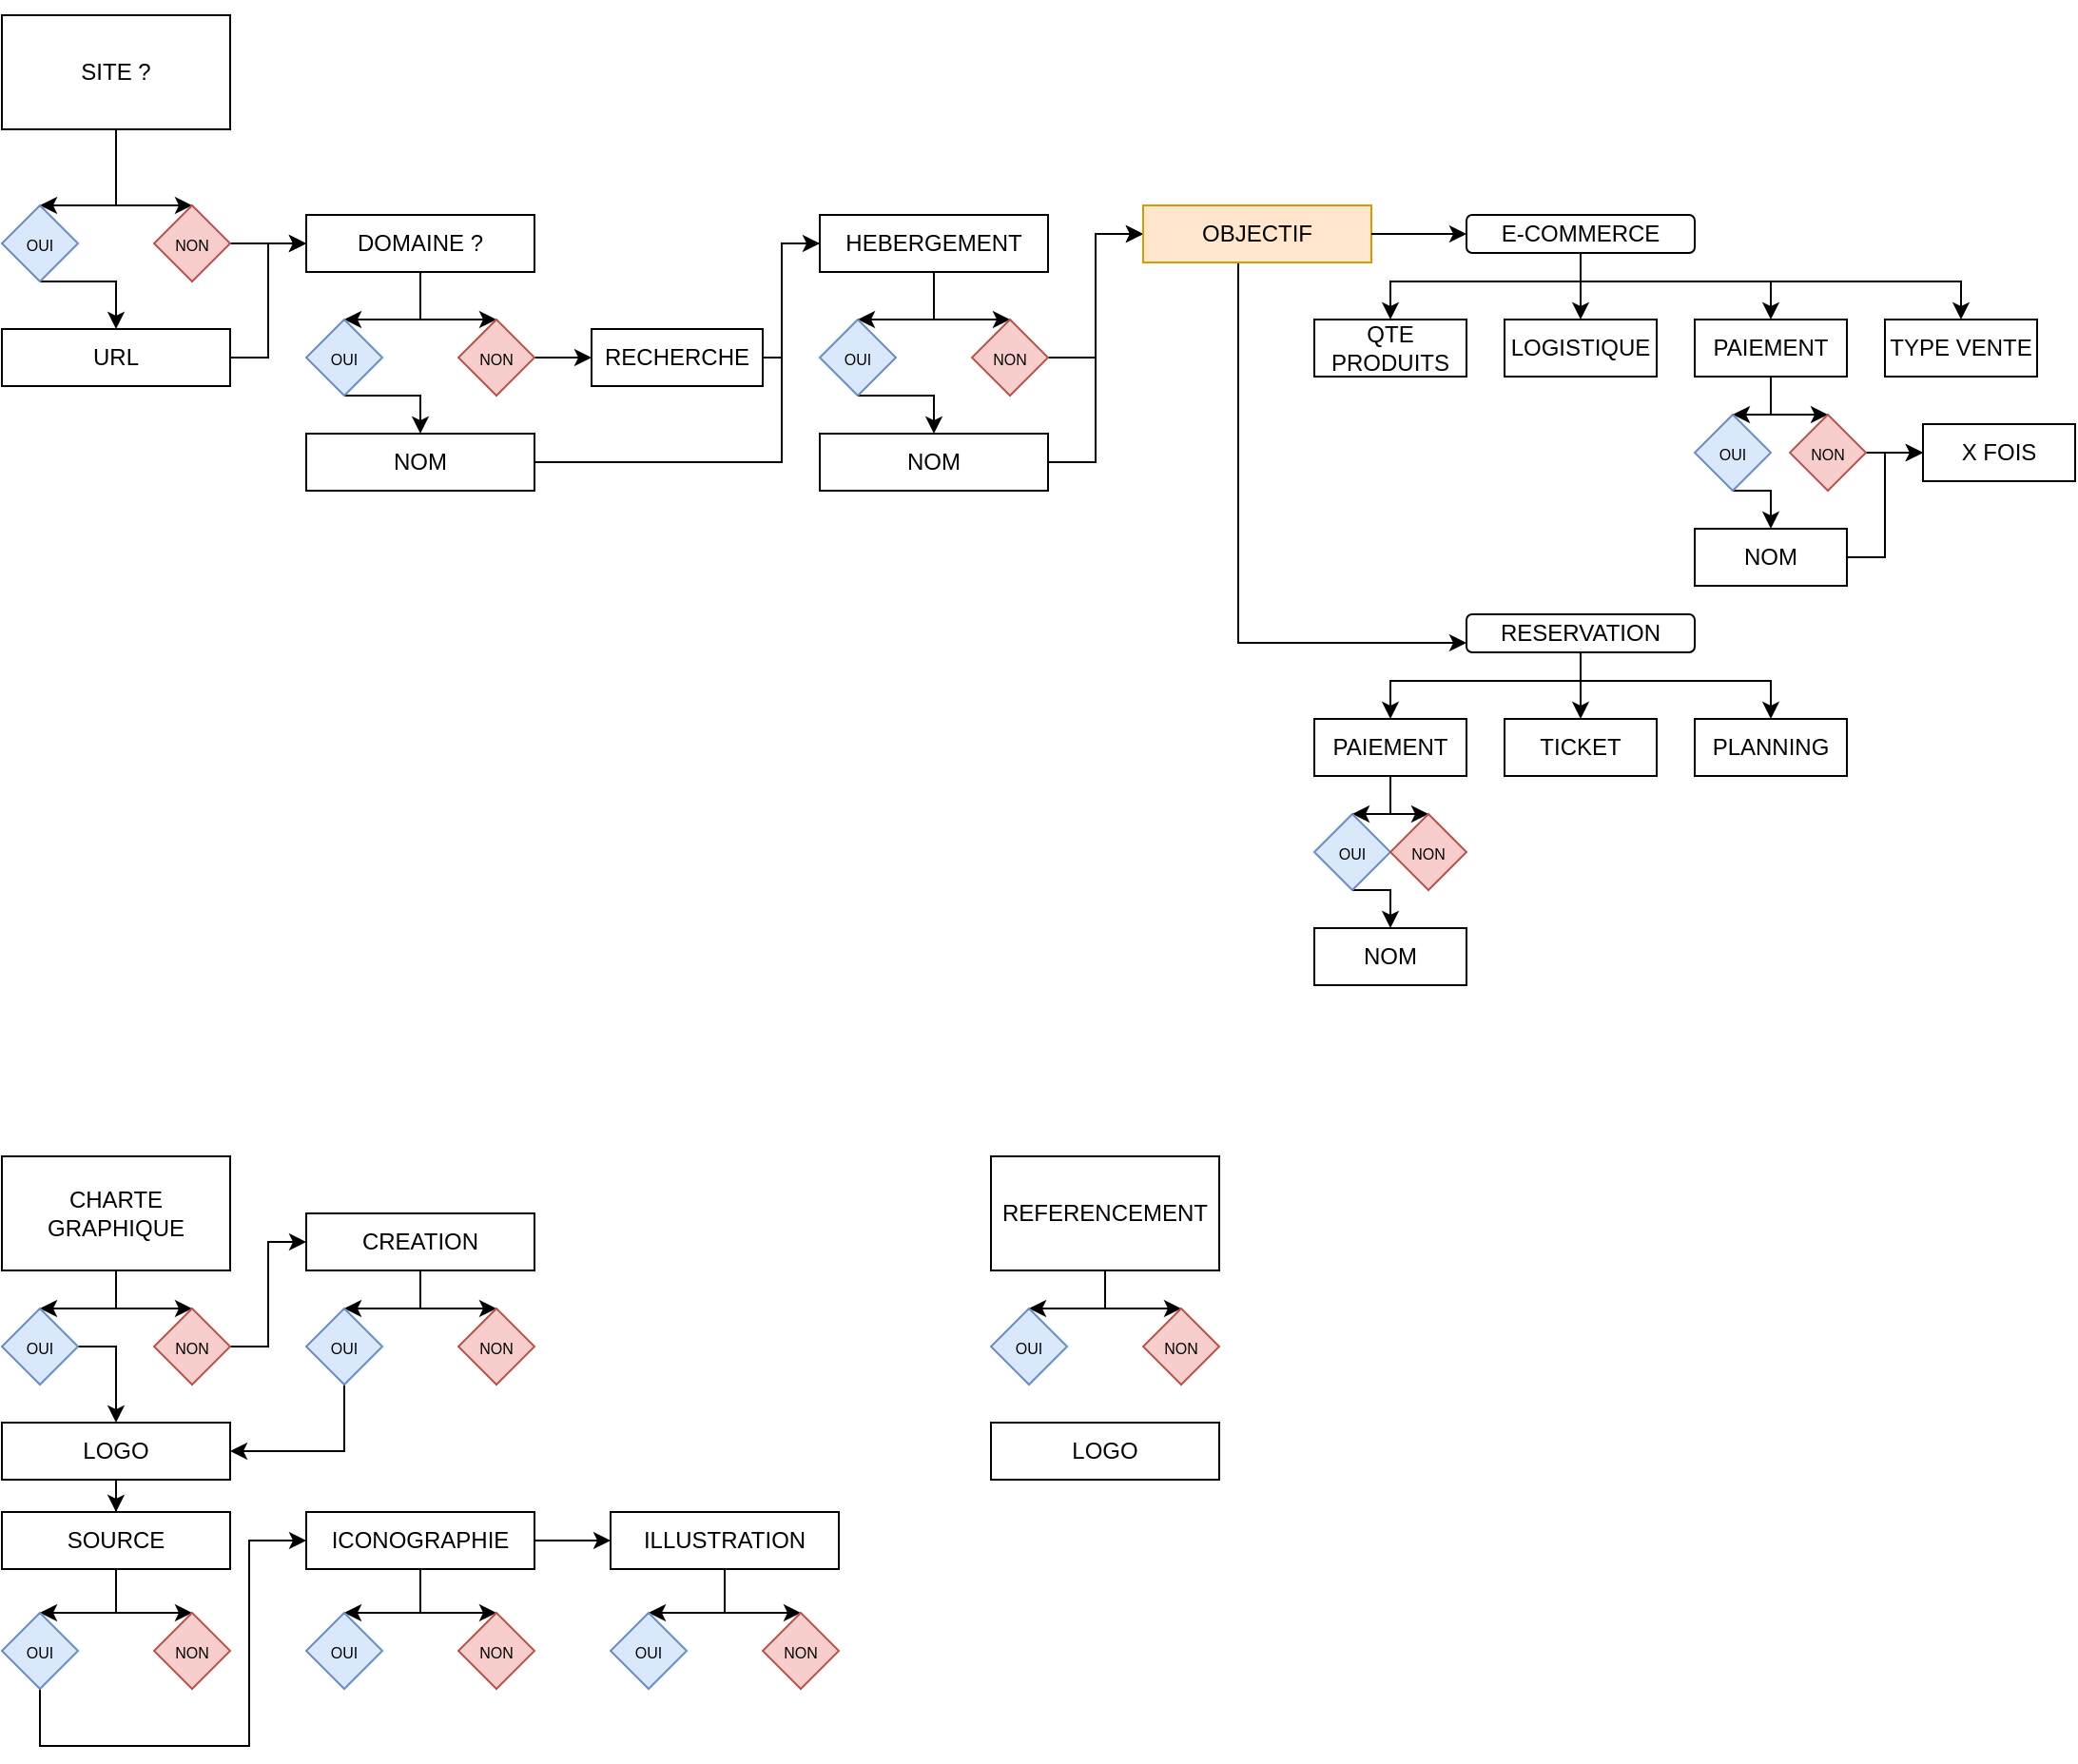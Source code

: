 <mxfile version="16.4.7" type="github">
  <diagram id="dq8gb7fQARIdYSocHXqy" name="Page-1">
    <mxGraphModel dx="1185" dy="632" grid="1" gridSize="10" guides="1" tooltips="1" connect="1" arrows="1" fold="1" page="1" pageScale="1" pageWidth="1169" pageHeight="1654" math="0" shadow="0">
      <root>
        <mxCell id="0" />
        <mxCell id="1" parent="0" />
        <mxCell id="Kev8f9_p8VW5dfip_5u--6" style="edgeStyle=none;rounded=0;orthogonalLoop=1;jettySize=auto;html=1;exitX=0.5;exitY=1;exitDx=0;exitDy=0;entryX=0.5;entryY=0;entryDx=0;entryDy=0;" parent="1" source="Kev8f9_p8VW5dfip_5u--1" target="Kev8f9_p8VW5dfip_5u--2" edge="1">
          <mxGeometry relative="1" as="geometry">
            <Array as="points">
              <mxPoint x="100" y="140" />
            </Array>
          </mxGeometry>
        </mxCell>
        <mxCell id="Kev8f9_p8VW5dfip_5u--8" style="edgeStyle=none;rounded=0;orthogonalLoop=1;jettySize=auto;html=1;entryX=0.5;entryY=0;entryDx=0;entryDy=0;fontSize=8;" parent="1" source="Kev8f9_p8VW5dfip_5u--1" target="Kev8f9_p8VW5dfip_5u--7" edge="1">
          <mxGeometry relative="1" as="geometry">
            <Array as="points">
              <mxPoint x="100" y="140" />
            </Array>
          </mxGeometry>
        </mxCell>
        <mxCell id="Kev8f9_p8VW5dfip_5u--1" value="SITE ?" style="rounded=0;whiteSpace=wrap;html=1;direction=west;" parent="1" vertex="1">
          <mxGeometry x="40" y="40" width="120" height="60" as="geometry" />
        </mxCell>
        <mxCell id="Kev8f9_p8VW5dfip_5u--10" style="edgeStyle=none;rounded=0;orthogonalLoop=1;jettySize=auto;html=1;exitX=0.5;exitY=1;exitDx=0;exitDy=0;fontSize=8;entryX=0.5;entryY=0;entryDx=0;entryDy=0;" parent="1" source="Kev8f9_p8VW5dfip_5u--2" target="Kev8f9_p8VW5dfip_5u--9" edge="1">
          <mxGeometry relative="1" as="geometry">
            <Array as="points">
              <mxPoint x="100" y="180" />
            </Array>
          </mxGeometry>
        </mxCell>
        <mxCell id="Kev8f9_p8VW5dfip_5u--2" value="&lt;font style=&quot;font-size: 8px&quot;&gt;OUI&lt;/font&gt;" style="rhombus;whiteSpace=wrap;html=1;fillColor=#dae8fc;strokeColor=#6c8ebf;" parent="1" vertex="1">
          <mxGeometry x="40" y="140" width="40" height="40" as="geometry" />
        </mxCell>
        <mxCell id="Kev8f9_p8VW5dfip_5u--13" style="edgeStyle=none;rounded=0;orthogonalLoop=1;jettySize=auto;html=1;exitX=1;exitY=0.5;exitDx=0;exitDy=0;entryX=0;entryY=0.5;entryDx=0;entryDy=0;fontSize=8;" parent="1" source="Kev8f9_p8VW5dfip_5u--7" target="Kev8f9_p8VW5dfip_5u--11" edge="1">
          <mxGeometry relative="1" as="geometry" />
        </mxCell>
        <mxCell id="Kev8f9_p8VW5dfip_5u--7" value="&lt;font style=&quot;font-size: 8px&quot;&gt;NON&lt;/font&gt;" style="rhombus;whiteSpace=wrap;html=1;fillColor=#f8cecc;strokeColor=#b85450;" parent="1" vertex="1">
          <mxGeometry x="120" y="140" width="40" height="40" as="geometry" />
        </mxCell>
        <mxCell id="D3do3Fapur8upNNMfMpW-5" style="edgeStyle=orthogonalEdgeStyle;rounded=0;orthogonalLoop=1;jettySize=auto;html=1;entryX=0;entryY=0.5;entryDx=0;entryDy=0;" parent="1" source="Kev8f9_p8VW5dfip_5u--9" target="Kev8f9_p8VW5dfip_5u--11" edge="1">
          <mxGeometry relative="1" as="geometry">
            <mxPoint x="180" y="160" as="targetPoint" />
          </mxGeometry>
        </mxCell>
        <mxCell id="Kev8f9_p8VW5dfip_5u--9" value="URL" style="rounded=0;whiteSpace=wrap;html=1;" parent="1" vertex="1">
          <mxGeometry x="40" y="205" width="120" height="30" as="geometry" />
        </mxCell>
        <mxCell id="Kev8f9_p8VW5dfip_5u--15" style="edgeStyle=none;rounded=0;orthogonalLoop=1;jettySize=auto;html=1;fontSize=8;entryX=0.5;entryY=0;entryDx=0;entryDy=0;" parent="1" source="Kev8f9_p8VW5dfip_5u--11" target="Kev8f9_p8VW5dfip_5u--14" edge="1">
          <mxGeometry relative="1" as="geometry">
            <Array as="points">
              <mxPoint x="260" y="200" />
            </Array>
          </mxGeometry>
        </mxCell>
        <mxCell id="Kev8f9_p8VW5dfip_5u--17" style="edgeStyle=none;rounded=0;orthogonalLoop=1;jettySize=auto;html=1;fontSize=8;entryX=0.5;entryY=0;entryDx=0;entryDy=0;" parent="1" source="Kev8f9_p8VW5dfip_5u--11" target="Kev8f9_p8VW5dfip_5u--16" edge="1">
          <mxGeometry relative="1" as="geometry">
            <Array as="points">
              <mxPoint x="260" y="200" />
            </Array>
          </mxGeometry>
        </mxCell>
        <mxCell id="Kev8f9_p8VW5dfip_5u--11" value="DOMAINE ?" style="rounded=0;whiteSpace=wrap;html=1;" parent="1" vertex="1">
          <mxGeometry x="200" y="145" width="120" height="30" as="geometry" />
        </mxCell>
        <mxCell id="Kev8f9_p8VW5dfip_5u--19" style="edgeStyle=none;rounded=0;orthogonalLoop=1;jettySize=auto;html=1;fontSize=8;exitX=0.5;exitY=1;exitDx=0;exitDy=0;" parent="1" source="Kev8f9_p8VW5dfip_5u--14" target="Kev8f9_p8VW5dfip_5u--18" edge="1">
          <mxGeometry relative="1" as="geometry">
            <Array as="points">
              <mxPoint x="260" y="240" />
            </Array>
          </mxGeometry>
        </mxCell>
        <mxCell id="Kev8f9_p8VW5dfip_5u--14" value="&lt;font style=&quot;font-size: 8px&quot;&gt;OUI&lt;/font&gt;" style="rhombus;whiteSpace=wrap;html=1;fillColor=#dae8fc;strokeColor=#6c8ebf;" parent="1" vertex="1">
          <mxGeometry x="200" y="200" width="40" height="40" as="geometry" />
        </mxCell>
        <mxCell id="D3do3Fapur8upNNMfMpW-3" style="edgeStyle=orthogonalEdgeStyle;rounded=0;orthogonalLoop=1;jettySize=auto;html=1;entryX=0;entryY=0.5;entryDx=0;entryDy=0;" parent="1" source="Kev8f9_p8VW5dfip_5u--16" target="D3do3Fapur8upNNMfMpW-1" edge="1">
          <mxGeometry relative="1" as="geometry" />
        </mxCell>
        <mxCell id="Kev8f9_p8VW5dfip_5u--16" value="&lt;font style=&quot;font-size: 8px&quot;&gt;NON&lt;/font&gt;" style="rhombus;whiteSpace=wrap;html=1;fillColor=#f8cecc;strokeColor=#b85450;" parent="1" vertex="1">
          <mxGeometry x="280" y="200" width="40" height="40" as="geometry" />
        </mxCell>
        <mxCell id="D3do3Fapur8upNNMfMpW-6" style="edgeStyle=orthogonalEdgeStyle;rounded=0;orthogonalLoop=1;jettySize=auto;html=1;" parent="1" source="Kev8f9_p8VW5dfip_5u--18" edge="1">
          <mxGeometry relative="1" as="geometry">
            <mxPoint x="480" y="160" as="targetPoint" />
            <Array as="points">
              <mxPoint x="450" y="275" />
              <mxPoint x="450" y="160" />
            </Array>
          </mxGeometry>
        </mxCell>
        <mxCell id="Kev8f9_p8VW5dfip_5u--18" value="NOM" style="rounded=0;whiteSpace=wrap;html=1;" parent="1" vertex="1">
          <mxGeometry x="200" y="260" width="120" height="30" as="geometry" />
        </mxCell>
        <mxCell id="KWt4Akiu5r29RGmFctum-5" style="edgeStyle=none;rounded=0;orthogonalLoop=1;jettySize=auto;html=1;entryX=0.5;entryY=0;entryDx=0;entryDy=0;fontSize=8;" parent="1" source="Kev8f9_p8VW5dfip_5u--20" target="Kev8f9_p8VW5dfip_5u--24" edge="1">
          <mxGeometry relative="1" as="geometry">
            <Array as="points">
              <mxPoint x="530" y="200" />
            </Array>
          </mxGeometry>
        </mxCell>
        <mxCell id="KWt4Akiu5r29RGmFctum-6" style="edgeStyle=none;rounded=0;orthogonalLoop=1;jettySize=auto;html=1;entryX=0.5;entryY=0;entryDx=0;entryDy=0;fontSize=8;" parent="1" source="Kev8f9_p8VW5dfip_5u--20" target="Kev8f9_p8VW5dfip_5u--26" edge="1">
          <mxGeometry relative="1" as="geometry">
            <Array as="points">
              <mxPoint x="530" y="200" />
            </Array>
          </mxGeometry>
        </mxCell>
        <mxCell id="Kev8f9_p8VW5dfip_5u--20" value="HEBERGEMENT" style="rounded=0;whiteSpace=wrap;html=1;" parent="1" vertex="1">
          <mxGeometry x="470" y="145" width="120" height="30" as="geometry" />
        </mxCell>
        <mxCell id="KWt4Akiu5r29RGmFctum-7" style="edgeStyle=none;rounded=0;orthogonalLoop=1;jettySize=auto;html=1;entryX=0.5;entryY=0;entryDx=0;entryDy=0;fontSize=8;exitX=0.5;exitY=1;exitDx=0;exitDy=0;" parent="1" source="Kev8f9_p8VW5dfip_5u--24" target="Kev8f9_p8VW5dfip_5u--28" edge="1">
          <mxGeometry relative="1" as="geometry">
            <Array as="points">
              <mxPoint x="530" y="240" />
            </Array>
          </mxGeometry>
        </mxCell>
        <mxCell id="Kev8f9_p8VW5dfip_5u--24" value="&lt;font style=&quot;font-size: 8px&quot;&gt;OUI&lt;/font&gt;" style="rhombus;whiteSpace=wrap;html=1;fillColor=#dae8fc;strokeColor=#6c8ebf;" parent="1" vertex="1">
          <mxGeometry x="470" y="200" width="40" height="40" as="geometry" />
        </mxCell>
        <mxCell id="D3do3Fapur8upNNMfMpW-9" style="edgeStyle=orthogonalEdgeStyle;rounded=0;orthogonalLoop=1;jettySize=auto;html=1;entryX=0;entryY=0.5;entryDx=0;entryDy=0;" parent="1" source="Kev8f9_p8VW5dfip_5u--26" target="D3do3Fapur8upNNMfMpW-8" edge="1">
          <mxGeometry relative="1" as="geometry" />
        </mxCell>
        <mxCell id="Kev8f9_p8VW5dfip_5u--26" value="&lt;font style=&quot;font-size: 8px&quot;&gt;NON&lt;/font&gt;" style="rhombus;whiteSpace=wrap;html=1;fillColor=#f8cecc;strokeColor=#b85450;" parent="1" vertex="1">
          <mxGeometry x="550" y="200" width="40" height="40" as="geometry" />
        </mxCell>
        <mxCell id="D3do3Fapur8upNNMfMpW-10" style="edgeStyle=orthogonalEdgeStyle;rounded=0;orthogonalLoop=1;jettySize=auto;html=1;entryX=0;entryY=0.5;entryDx=0;entryDy=0;" parent="1" source="Kev8f9_p8VW5dfip_5u--28" target="D3do3Fapur8upNNMfMpW-8" edge="1">
          <mxGeometry relative="1" as="geometry" />
        </mxCell>
        <mxCell id="Kev8f9_p8VW5dfip_5u--28" value="NOM" style="rounded=0;whiteSpace=wrap;html=1;" parent="1" vertex="1">
          <mxGeometry x="470" y="260" width="120" height="30" as="geometry" />
        </mxCell>
        <mxCell id="D3do3Fapur8upNNMfMpW-4" style="edgeStyle=orthogonalEdgeStyle;rounded=0;orthogonalLoop=1;jettySize=auto;html=1;entryX=0;entryY=0.5;entryDx=0;entryDy=0;" parent="1" source="D3do3Fapur8upNNMfMpW-1" target="Kev8f9_p8VW5dfip_5u--20" edge="1">
          <mxGeometry relative="1" as="geometry">
            <Array as="points">
              <mxPoint x="450" y="220" />
              <mxPoint x="450" y="160" />
            </Array>
          </mxGeometry>
        </mxCell>
        <mxCell id="D3do3Fapur8upNNMfMpW-1" value="RECHERCHE" style="rounded=0;whiteSpace=wrap;html=1;" parent="1" vertex="1">
          <mxGeometry x="350" y="205" width="90" height="30" as="geometry" />
        </mxCell>
        <mxCell id="24i1-asg91OINh3pQ_xX-2" style="edgeStyle=orthogonalEdgeStyle;rounded=0;orthogonalLoop=1;jettySize=auto;html=1;entryX=0;entryY=0.75;entryDx=0;entryDy=0;" edge="1" parent="1" source="D3do3Fapur8upNNMfMpW-8" target="D3do3Fapur8upNNMfMpW-33">
          <mxGeometry relative="1" as="geometry">
            <Array as="points">
              <mxPoint x="690" y="370" />
            </Array>
          </mxGeometry>
        </mxCell>
        <mxCell id="D3do3Fapur8upNNMfMpW-8" value="OBJECTIF" style="rounded=0;whiteSpace=wrap;html=1;fillColor=#ffe6cc;strokeColor=#d79b00;" parent="1" vertex="1">
          <mxGeometry x="640" y="140" width="120" height="30" as="geometry" />
        </mxCell>
        <mxCell id="D3do3Fapur8upNNMfMpW-14" style="edgeStyle=orthogonalEdgeStyle;rounded=0;orthogonalLoop=1;jettySize=auto;html=1;exitX=1;exitY=0.5;exitDx=0;exitDy=0;" parent="1" source="D3do3Fapur8upNNMfMpW-8" target="D3do3Fapur8upNNMfMpW-13" edge="1">
          <mxGeometry relative="1" as="geometry">
            <mxPoint x="690" y="155" as="sourcePoint" />
          </mxGeometry>
        </mxCell>
        <mxCell id="D3do3Fapur8upNNMfMpW-16" style="edgeStyle=orthogonalEdgeStyle;rounded=0;orthogonalLoop=1;jettySize=auto;html=1;entryX=0.5;entryY=0;entryDx=0;entryDy=0;" parent="1" source="D3do3Fapur8upNNMfMpW-13" target="D3do3Fapur8upNNMfMpW-15" edge="1">
          <mxGeometry relative="1" as="geometry">
            <Array as="points">
              <mxPoint x="870" y="180" />
              <mxPoint x="770" y="180" />
            </Array>
          </mxGeometry>
        </mxCell>
        <mxCell id="D3do3Fapur8upNNMfMpW-20" style="edgeStyle=orthogonalEdgeStyle;rounded=0;orthogonalLoop=1;jettySize=auto;html=1;" parent="1" source="D3do3Fapur8upNNMfMpW-13" target="D3do3Fapur8upNNMfMpW-19" edge="1">
          <mxGeometry relative="1" as="geometry">
            <Array as="points">
              <mxPoint x="870" y="180" />
              <mxPoint x="970" y="180" />
            </Array>
          </mxGeometry>
        </mxCell>
        <mxCell id="D3do3Fapur8upNNMfMpW-21" style="edgeStyle=orthogonalEdgeStyle;rounded=0;orthogonalLoop=1;jettySize=auto;html=1;entryX=0.5;entryY=0;entryDx=0;entryDy=0;" parent="1" source="D3do3Fapur8upNNMfMpW-13" target="D3do3Fapur8upNNMfMpW-17" edge="1">
          <mxGeometry relative="1" as="geometry" />
        </mxCell>
        <mxCell id="D3do3Fapur8upNNMfMpW-32" style="edgeStyle=orthogonalEdgeStyle;rounded=0;orthogonalLoop=1;jettySize=auto;html=1;" parent="1" source="D3do3Fapur8upNNMfMpW-13" target="D3do3Fapur8upNNMfMpW-31" edge="1">
          <mxGeometry relative="1" as="geometry">
            <Array as="points">
              <mxPoint x="870" y="180" />
              <mxPoint x="1070" y="180" />
            </Array>
          </mxGeometry>
        </mxCell>
        <mxCell id="D3do3Fapur8upNNMfMpW-13" value="E-COMMERCE" style="rounded=1;whiteSpace=wrap;html=1;" parent="1" vertex="1">
          <mxGeometry x="810" y="145" width="120" height="20" as="geometry" />
        </mxCell>
        <mxCell id="D3do3Fapur8upNNMfMpW-15" value="QTE PRODUITS" style="rounded=0;whiteSpace=wrap;html=1;" parent="1" vertex="1">
          <mxGeometry x="730" y="200" width="80" height="30" as="geometry" />
        </mxCell>
        <mxCell id="D3do3Fapur8upNNMfMpW-17" value="LOGISTIQUE" style="rounded=0;whiteSpace=wrap;html=1;" parent="1" vertex="1">
          <mxGeometry x="830" y="200" width="80" height="30" as="geometry" />
        </mxCell>
        <mxCell id="D3do3Fapur8upNNMfMpW-25" style="edgeStyle=orthogonalEdgeStyle;rounded=0;orthogonalLoop=1;jettySize=auto;html=1;entryX=0.5;entryY=0;entryDx=0;entryDy=0;" parent="1" source="D3do3Fapur8upNNMfMpW-19" target="D3do3Fapur8upNNMfMpW-22" edge="1">
          <mxGeometry relative="1" as="geometry" />
        </mxCell>
        <mxCell id="D3do3Fapur8upNNMfMpW-27" style="edgeStyle=orthogonalEdgeStyle;rounded=0;orthogonalLoop=1;jettySize=auto;html=1;" parent="1" source="D3do3Fapur8upNNMfMpW-19" target="D3do3Fapur8upNNMfMpW-23" edge="1">
          <mxGeometry relative="1" as="geometry" />
        </mxCell>
        <mxCell id="D3do3Fapur8upNNMfMpW-19" value="PAIEMENT" style="rounded=0;whiteSpace=wrap;html=1;" parent="1" vertex="1">
          <mxGeometry x="930" y="200" width="80" height="30" as="geometry" />
        </mxCell>
        <mxCell id="D3do3Fapur8upNNMfMpW-26" style="edgeStyle=orthogonalEdgeStyle;rounded=0;orthogonalLoop=1;jettySize=auto;html=1;entryX=0.5;entryY=0;entryDx=0;entryDy=0;exitX=0.5;exitY=1;exitDx=0;exitDy=0;" parent="1" source="D3do3Fapur8upNNMfMpW-22" target="D3do3Fapur8upNNMfMpW-24" edge="1">
          <mxGeometry relative="1" as="geometry">
            <Array as="points">
              <mxPoint x="950" y="290" />
            </Array>
          </mxGeometry>
        </mxCell>
        <mxCell id="D3do3Fapur8upNNMfMpW-22" value="&lt;font style=&quot;font-size: 8px&quot;&gt;OUI&lt;/font&gt;" style="rhombus;whiteSpace=wrap;html=1;fillColor=#dae8fc;strokeColor=#6c8ebf;" parent="1" vertex="1">
          <mxGeometry x="930" y="250" width="40" height="40" as="geometry" />
        </mxCell>
        <mxCell id="D3do3Fapur8upNNMfMpW-30" style="edgeStyle=orthogonalEdgeStyle;rounded=0;orthogonalLoop=1;jettySize=auto;html=1;entryX=0;entryY=0.5;entryDx=0;entryDy=0;" parent="1" source="D3do3Fapur8upNNMfMpW-23" target="D3do3Fapur8upNNMfMpW-28" edge="1">
          <mxGeometry relative="1" as="geometry" />
        </mxCell>
        <mxCell id="D3do3Fapur8upNNMfMpW-23" value="&lt;font style=&quot;font-size: 8px&quot;&gt;NON&lt;/font&gt;" style="rhombus;whiteSpace=wrap;html=1;fillColor=#f8cecc;strokeColor=#b85450;" parent="1" vertex="1">
          <mxGeometry x="980" y="250" width="40" height="40" as="geometry" />
        </mxCell>
        <mxCell id="D3do3Fapur8upNNMfMpW-29" style="edgeStyle=orthogonalEdgeStyle;rounded=0;orthogonalLoop=1;jettySize=auto;html=1;entryX=0;entryY=0.5;entryDx=0;entryDy=0;" parent="1" source="D3do3Fapur8upNNMfMpW-24" target="D3do3Fapur8upNNMfMpW-28" edge="1">
          <mxGeometry relative="1" as="geometry">
            <Array as="points">
              <mxPoint x="1030" y="325" />
              <mxPoint x="1030" y="270" />
            </Array>
          </mxGeometry>
        </mxCell>
        <mxCell id="D3do3Fapur8upNNMfMpW-24" value="NOM" style="rounded=0;whiteSpace=wrap;html=1;" parent="1" vertex="1">
          <mxGeometry x="930" y="310" width="80" height="30" as="geometry" />
        </mxCell>
        <mxCell id="D3do3Fapur8upNNMfMpW-28" value="X FOIS" style="rounded=0;whiteSpace=wrap;html=1;" parent="1" vertex="1">
          <mxGeometry x="1050" y="255" width="80" height="30" as="geometry" />
        </mxCell>
        <mxCell id="D3do3Fapur8upNNMfMpW-31" value="TYPE VENTE" style="rounded=0;whiteSpace=wrap;html=1;" parent="1" vertex="1">
          <mxGeometry x="1030" y="200" width="80" height="30" as="geometry" />
        </mxCell>
        <mxCell id="D3do3Fapur8upNNMfMpW-44" style="edgeStyle=orthogonalEdgeStyle;rounded=0;orthogonalLoop=1;jettySize=auto;html=1;" parent="1" source="D3do3Fapur8upNNMfMpW-33" target="D3do3Fapur8upNNMfMpW-43" edge="1">
          <mxGeometry relative="1" as="geometry">
            <Array as="points">
              <mxPoint x="870" y="380" />
              <mxPoint x="870" y="380" />
            </Array>
          </mxGeometry>
        </mxCell>
        <mxCell id="D3do3Fapur8upNNMfMpW-48" style="edgeStyle=orthogonalEdgeStyle;rounded=0;orthogonalLoop=1;jettySize=auto;html=1;entryX=0.5;entryY=0;entryDx=0;entryDy=0;" parent="1" source="D3do3Fapur8upNNMfMpW-33" target="D3do3Fapur8upNNMfMpW-47" edge="1">
          <mxGeometry relative="1" as="geometry">
            <Array as="points">
              <mxPoint x="870" y="390" />
              <mxPoint x="970" y="390" />
            </Array>
          </mxGeometry>
        </mxCell>
        <mxCell id="D3do3Fapur8upNNMfMpW-49" style="edgeStyle=orthogonalEdgeStyle;rounded=0;orthogonalLoop=1;jettySize=auto;html=1;entryX=0.5;entryY=0;entryDx=0;entryDy=0;" parent="1" source="D3do3Fapur8upNNMfMpW-33" target="D3do3Fapur8upNNMfMpW-35" edge="1">
          <mxGeometry relative="1" as="geometry">
            <Array as="points">
              <mxPoint x="870" y="390" />
              <mxPoint x="770" y="390" />
            </Array>
          </mxGeometry>
        </mxCell>
        <mxCell id="D3do3Fapur8upNNMfMpW-33" value="RESERVATION" style="rounded=1;whiteSpace=wrap;html=1;" parent="1" vertex="1">
          <mxGeometry x="810" y="355" width="120" height="20" as="geometry" />
        </mxCell>
        <mxCell id="D3do3Fapur8upNNMfMpW-38" style="edgeStyle=orthogonalEdgeStyle;rounded=0;orthogonalLoop=1;jettySize=auto;html=1;entryX=0.5;entryY=0;entryDx=0;entryDy=0;" parent="1" source="D3do3Fapur8upNNMfMpW-35" target="D3do3Fapur8upNNMfMpW-36" edge="1">
          <mxGeometry relative="1" as="geometry" />
        </mxCell>
        <mxCell id="D3do3Fapur8upNNMfMpW-39" style="edgeStyle=orthogonalEdgeStyle;rounded=0;orthogonalLoop=1;jettySize=auto;html=1;" parent="1" source="D3do3Fapur8upNNMfMpW-35" target="D3do3Fapur8upNNMfMpW-37" edge="1">
          <mxGeometry relative="1" as="geometry" />
        </mxCell>
        <mxCell id="D3do3Fapur8upNNMfMpW-35" value="PAIEMENT" style="rounded=0;whiteSpace=wrap;html=1;" parent="1" vertex="1">
          <mxGeometry x="730" y="410" width="80" height="30" as="geometry" />
        </mxCell>
        <mxCell id="D3do3Fapur8upNNMfMpW-41" style="edgeStyle=orthogonalEdgeStyle;rounded=0;orthogonalLoop=1;jettySize=auto;html=1;exitX=0.5;exitY=1;exitDx=0;exitDy=0;" parent="1" source="D3do3Fapur8upNNMfMpW-36" target="D3do3Fapur8upNNMfMpW-40" edge="1">
          <mxGeometry relative="1" as="geometry">
            <Array as="points">
              <mxPoint x="770" y="500" />
            </Array>
          </mxGeometry>
        </mxCell>
        <mxCell id="D3do3Fapur8upNNMfMpW-36" value="&lt;font style=&quot;font-size: 8px&quot;&gt;OUI&lt;/font&gt;" style="rhombus;whiteSpace=wrap;html=1;fillColor=#dae8fc;strokeColor=#6c8ebf;" parent="1" vertex="1">
          <mxGeometry x="730" y="460" width="40" height="40" as="geometry" />
        </mxCell>
        <mxCell id="D3do3Fapur8upNNMfMpW-37" value="&lt;font style=&quot;font-size: 8px&quot;&gt;NON&lt;/font&gt;" style="rhombus;whiteSpace=wrap;html=1;fillColor=#f8cecc;strokeColor=#b85450;" parent="1" vertex="1">
          <mxGeometry x="770" y="460" width="40" height="40" as="geometry" />
        </mxCell>
        <mxCell id="D3do3Fapur8upNNMfMpW-40" value="NOM" style="rounded=0;whiteSpace=wrap;html=1;" parent="1" vertex="1">
          <mxGeometry x="730" y="520" width="80" height="30" as="geometry" />
        </mxCell>
        <mxCell id="D3do3Fapur8upNNMfMpW-43" value="TICKET" style="rounded=0;whiteSpace=wrap;html=1;" parent="1" vertex="1">
          <mxGeometry x="830" y="410" width="80" height="30" as="geometry" />
        </mxCell>
        <mxCell id="D3do3Fapur8upNNMfMpW-47" value="PLANNING" style="rounded=0;whiteSpace=wrap;html=1;" parent="1" vertex="1">
          <mxGeometry x="930" y="410" width="80" height="30" as="geometry" />
        </mxCell>
        <mxCell id="24i1-asg91OINh3pQ_xX-7" style="edgeStyle=orthogonalEdgeStyle;rounded=0;orthogonalLoop=1;jettySize=auto;html=1;" edge="1" parent="1" source="24i1-asg91OINh3pQ_xX-3" target="24i1-asg91OINh3pQ_xX-5">
          <mxGeometry relative="1" as="geometry" />
        </mxCell>
        <mxCell id="24i1-asg91OINh3pQ_xX-8" style="edgeStyle=orthogonalEdgeStyle;rounded=0;orthogonalLoop=1;jettySize=auto;html=1;" edge="1" parent="1" source="24i1-asg91OINh3pQ_xX-3" target="24i1-asg91OINh3pQ_xX-6">
          <mxGeometry relative="1" as="geometry" />
        </mxCell>
        <mxCell id="24i1-asg91OINh3pQ_xX-3" value="CHARTE GRAPHIQUE" style="rounded=0;whiteSpace=wrap;html=1;direction=west;" vertex="1" parent="1">
          <mxGeometry x="40" y="640" width="120" height="60" as="geometry" />
        </mxCell>
        <mxCell id="24i1-asg91OINh3pQ_xX-10" style="edgeStyle=orthogonalEdgeStyle;rounded=0;orthogonalLoop=1;jettySize=auto;html=1;" edge="1" parent="1" source="24i1-asg91OINh3pQ_xX-5" target="24i1-asg91OINh3pQ_xX-9">
          <mxGeometry relative="1" as="geometry">
            <Array as="points">
              <mxPoint x="100" y="770" />
              <mxPoint x="100" y="770" />
            </Array>
          </mxGeometry>
        </mxCell>
        <mxCell id="24i1-asg91OINh3pQ_xX-5" value="&lt;font style=&quot;font-size: 8px&quot;&gt;OUI&lt;/font&gt;" style="rhombus;whiteSpace=wrap;html=1;fillColor=#dae8fc;strokeColor=#6c8ebf;" vertex="1" parent="1">
          <mxGeometry x="40" y="720" width="40" height="40" as="geometry" />
        </mxCell>
        <mxCell id="24i1-asg91OINh3pQ_xX-35" style="edgeStyle=orthogonalEdgeStyle;rounded=0;orthogonalLoop=1;jettySize=auto;html=1;entryX=0;entryY=0.5;entryDx=0;entryDy=0;" edge="1" parent="1" source="24i1-asg91OINh3pQ_xX-6" target="24i1-asg91OINh3pQ_xX-30">
          <mxGeometry relative="1" as="geometry" />
        </mxCell>
        <mxCell id="24i1-asg91OINh3pQ_xX-6" value="&lt;font style=&quot;font-size: 8px&quot;&gt;NON&lt;/font&gt;" style="rhombus;whiteSpace=wrap;html=1;fillColor=#f8cecc;strokeColor=#b85450;" vertex="1" parent="1">
          <mxGeometry x="120" y="720" width="40" height="40" as="geometry" />
        </mxCell>
        <mxCell id="24i1-asg91OINh3pQ_xX-12" style="edgeStyle=orthogonalEdgeStyle;rounded=0;orthogonalLoop=1;jettySize=auto;html=1;entryX=0.5;entryY=0;entryDx=0;entryDy=0;" edge="1" parent="1" source="24i1-asg91OINh3pQ_xX-9" target="24i1-asg91OINh3pQ_xX-11">
          <mxGeometry relative="1" as="geometry" />
        </mxCell>
        <mxCell id="24i1-asg91OINh3pQ_xX-9" value="LOGO" style="rounded=0;whiteSpace=wrap;html=1;" vertex="1" parent="1">
          <mxGeometry x="40" y="780" width="120" height="30" as="geometry" />
        </mxCell>
        <mxCell id="24i1-asg91OINh3pQ_xX-15" style="edgeStyle=orthogonalEdgeStyle;rounded=0;orthogonalLoop=1;jettySize=auto;html=1;entryX=0.5;entryY=0;entryDx=0;entryDy=0;" edge="1" parent="1" source="24i1-asg91OINh3pQ_xX-11" target="24i1-asg91OINh3pQ_xX-13">
          <mxGeometry relative="1" as="geometry">
            <Array as="points">
              <mxPoint x="100" y="880" />
            </Array>
          </mxGeometry>
        </mxCell>
        <mxCell id="24i1-asg91OINh3pQ_xX-16" style="edgeStyle=orthogonalEdgeStyle;rounded=0;orthogonalLoop=1;jettySize=auto;html=1;entryX=0.5;entryY=0;entryDx=0;entryDy=0;" edge="1" parent="1" source="24i1-asg91OINh3pQ_xX-11" target="24i1-asg91OINh3pQ_xX-14">
          <mxGeometry relative="1" as="geometry">
            <Array as="points">
              <mxPoint x="100" y="880" />
            </Array>
          </mxGeometry>
        </mxCell>
        <mxCell id="24i1-asg91OINh3pQ_xX-11" value="SOURCE" style="rounded=0;whiteSpace=wrap;html=1;" vertex="1" parent="1">
          <mxGeometry x="40" y="827" width="120" height="30" as="geometry" />
        </mxCell>
        <mxCell id="24i1-asg91OINh3pQ_xX-21" style="edgeStyle=orthogonalEdgeStyle;rounded=0;orthogonalLoop=1;jettySize=auto;html=1;entryX=0;entryY=0.5;entryDx=0;entryDy=0;" edge="1" parent="1" source="24i1-asg91OINh3pQ_xX-13" target="24i1-asg91OINh3pQ_xX-17">
          <mxGeometry relative="1" as="geometry">
            <Array as="points">
              <mxPoint x="60" y="950" />
              <mxPoint x="170" y="950" />
              <mxPoint x="170" y="842" />
            </Array>
          </mxGeometry>
        </mxCell>
        <mxCell id="24i1-asg91OINh3pQ_xX-13" value="&lt;font style=&quot;font-size: 8px&quot;&gt;OUI&lt;/font&gt;" style="rhombus;whiteSpace=wrap;html=1;fillColor=#dae8fc;strokeColor=#6c8ebf;" vertex="1" parent="1">
          <mxGeometry x="40" y="880" width="40" height="40" as="geometry" />
        </mxCell>
        <mxCell id="24i1-asg91OINh3pQ_xX-14" value="&lt;font style=&quot;font-size: 8px&quot;&gt;NON&lt;/font&gt;" style="rhombus;whiteSpace=wrap;html=1;fillColor=#f8cecc;strokeColor=#b85450;" vertex="1" parent="1">
          <mxGeometry x="120" y="880" width="40" height="40" as="geometry" />
        </mxCell>
        <mxCell id="24i1-asg91OINh3pQ_xX-22" style="edgeStyle=orthogonalEdgeStyle;rounded=0;orthogonalLoop=1;jettySize=auto;html=1;entryX=0.5;entryY=0;entryDx=0;entryDy=0;" edge="1" parent="1" source="24i1-asg91OINh3pQ_xX-17" target="24i1-asg91OINh3pQ_xX-18">
          <mxGeometry relative="1" as="geometry">
            <Array as="points">
              <mxPoint x="260" y="880" />
            </Array>
          </mxGeometry>
        </mxCell>
        <mxCell id="24i1-asg91OINh3pQ_xX-23" style="edgeStyle=orthogonalEdgeStyle;rounded=0;orthogonalLoop=1;jettySize=auto;html=1;" edge="1" parent="1" source="24i1-asg91OINh3pQ_xX-17" target="24i1-asg91OINh3pQ_xX-19">
          <mxGeometry relative="1" as="geometry">
            <Array as="points">
              <mxPoint x="260" y="880" />
            </Array>
          </mxGeometry>
        </mxCell>
        <mxCell id="24i1-asg91OINh3pQ_xX-29" style="edgeStyle=orthogonalEdgeStyle;rounded=0;orthogonalLoop=1;jettySize=auto;html=1;" edge="1" parent="1" source="24i1-asg91OINh3pQ_xX-17" target="24i1-asg91OINh3pQ_xX-24">
          <mxGeometry relative="1" as="geometry" />
        </mxCell>
        <mxCell id="24i1-asg91OINh3pQ_xX-17" value="ICONOGRAPHIE" style="rounded=0;whiteSpace=wrap;html=1;" vertex="1" parent="1">
          <mxGeometry x="200" y="827" width="120" height="30" as="geometry" />
        </mxCell>
        <mxCell id="24i1-asg91OINh3pQ_xX-18" value="&lt;font style=&quot;font-size: 8px&quot;&gt;OUI&lt;/font&gt;" style="rhombus;whiteSpace=wrap;html=1;fillColor=#dae8fc;strokeColor=#6c8ebf;" vertex="1" parent="1">
          <mxGeometry x="200" y="880" width="40" height="40" as="geometry" />
        </mxCell>
        <mxCell id="24i1-asg91OINh3pQ_xX-19" value="&lt;font style=&quot;font-size: 8px&quot;&gt;NON&lt;/font&gt;" style="rhombus;whiteSpace=wrap;html=1;fillColor=#f8cecc;strokeColor=#b85450;" vertex="1" parent="1">
          <mxGeometry x="280" y="880" width="40" height="40" as="geometry" />
        </mxCell>
        <mxCell id="24i1-asg91OINh3pQ_xX-27" style="edgeStyle=orthogonalEdgeStyle;rounded=0;orthogonalLoop=1;jettySize=auto;html=1;" edge="1" parent="1" source="24i1-asg91OINh3pQ_xX-24" target="24i1-asg91OINh3pQ_xX-25">
          <mxGeometry relative="1" as="geometry">
            <Array as="points">
              <mxPoint x="420" y="880" />
            </Array>
          </mxGeometry>
        </mxCell>
        <mxCell id="24i1-asg91OINh3pQ_xX-28" style="edgeStyle=orthogonalEdgeStyle;rounded=0;orthogonalLoop=1;jettySize=auto;html=1;" edge="1" parent="1" source="24i1-asg91OINh3pQ_xX-24" target="24i1-asg91OINh3pQ_xX-26">
          <mxGeometry relative="1" as="geometry">
            <Array as="points">
              <mxPoint x="420" y="880" />
            </Array>
          </mxGeometry>
        </mxCell>
        <mxCell id="24i1-asg91OINh3pQ_xX-24" value="ILLUSTRATION" style="rounded=0;whiteSpace=wrap;html=1;" vertex="1" parent="1">
          <mxGeometry x="360" y="827" width="120" height="30" as="geometry" />
        </mxCell>
        <mxCell id="24i1-asg91OINh3pQ_xX-25" value="&lt;font style=&quot;font-size: 8px&quot;&gt;OUI&lt;/font&gt;" style="rhombus;whiteSpace=wrap;html=1;fillColor=#dae8fc;strokeColor=#6c8ebf;" vertex="1" parent="1">
          <mxGeometry x="360" y="880" width="40" height="40" as="geometry" />
        </mxCell>
        <mxCell id="24i1-asg91OINh3pQ_xX-26" value="&lt;font style=&quot;font-size: 8px&quot;&gt;NON&lt;/font&gt;" style="rhombus;whiteSpace=wrap;html=1;fillColor=#f8cecc;strokeColor=#b85450;" vertex="1" parent="1">
          <mxGeometry x="440" y="880" width="40" height="40" as="geometry" />
        </mxCell>
        <mxCell id="24i1-asg91OINh3pQ_xX-33" style="edgeStyle=orthogonalEdgeStyle;rounded=0;orthogonalLoop=1;jettySize=auto;html=1;" edge="1" parent="1" source="24i1-asg91OINh3pQ_xX-30" target="24i1-asg91OINh3pQ_xX-31">
          <mxGeometry relative="1" as="geometry" />
        </mxCell>
        <mxCell id="24i1-asg91OINh3pQ_xX-34" style="edgeStyle=orthogonalEdgeStyle;rounded=0;orthogonalLoop=1;jettySize=auto;html=1;" edge="1" parent="1" source="24i1-asg91OINh3pQ_xX-30" target="24i1-asg91OINh3pQ_xX-32">
          <mxGeometry relative="1" as="geometry" />
        </mxCell>
        <mxCell id="24i1-asg91OINh3pQ_xX-30" value="CREATION" style="rounded=0;whiteSpace=wrap;html=1;" vertex="1" parent="1">
          <mxGeometry x="200" y="670" width="120" height="30" as="geometry" />
        </mxCell>
        <mxCell id="24i1-asg91OINh3pQ_xX-37" style="edgeStyle=orthogonalEdgeStyle;rounded=0;orthogonalLoop=1;jettySize=auto;html=1;entryX=1;entryY=0.5;entryDx=0;entryDy=0;" edge="1" parent="1" source="24i1-asg91OINh3pQ_xX-31" target="24i1-asg91OINh3pQ_xX-9">
          <mxGeometry relative="1" as="geometry">
            <Array as="points">
              <mxPoint x="220" y="795" />
            </Array>
          </mxGeometry>
        </mxCell>
        <mxCell id="24i1-asg91OINh3pQ_xX-31" value="&lt;font style=&quot;font-size: 8px&quot;&gt;OUI&lt;/font&gt;" style="rhombus;whiteSpace=wrap;html=1;fillColor=#dae8fc;strokeColor=#6c8ebf;" vertex="1" parent="1">
          <mxGeometry x="200" y="720" width="40" height="40" as="geometry" />
        </mxCell>
        <mxCell id="24i1-asg91OINh3pQ_xX-32" value="&lt;font style=&quot;font-size: 8px&quot;&gt;NON&lt;/font&gt;" style="rhombus;whiteSpace=wrap;html=1;fillColor=#f8cecc;strokeColor=#b85450;" vertex="1" parent="1">
          <mxGeometry x="280" y="720" width="40" height="40" as="geometry" />
        </mxCell>
        <mxCell id="24i1-asg91OINh3pQ_xX-41" style="edgeStyle=orthogonalEdgeStyle;rounded=0;orthogonalLoop=1;jettySize=auto;html=1;entryX=0.5;entryY=0;entryDx=0;entryDy=0;" edge="1" parent="1" source="24i1-asg91OINh3pQ_xX-38" target="24i1-asg91OINh3pQ_xX-39">
          <mxGeometry relative="1" as="geometry" />
        </mxCell>
        <mxCell id="24i1-asg91OINh3pQ_xX-42" style="edgeStyle=orthogonalEdgeStyle;rounded=0;orthogonalLoop=1;jettySize=auto;html=1;" edge="1" parent="1" source="24i1-asg91OINh3pQ_xX-38" target="24i1-asg91OINh3pQ_xX-40">
          <mxGeometry relative="1" as="geometry" />
        </mxCell>
        <mxCell id="24i1-asg91OINh3pQ_xX-38" value="REFERENCEMENT" style="rounded=0;whiteSpace=wrap;html=1;direction=west;" vertex="1" parent="1">
          <mxGeometry x="560" y="640" width="120" height="60" as="geometry" />
        </mxCell>
        <mxCell id="24i1-asg91OINh3pQ_xX-39" value="&lt;font style=&quot;font-size: 8px&quot;&gt;OUI&lt;/font&gt;" style="rhombus;whiteSpace=wrap;html=1;fillColor=#dae8fc;strokeColor=#6c8ebf;" vertex="1" parent="1">
          <mxGeometry x="560" y="720" width="40" height="40" as="geometry" />
        </mxCell>
        <mxCell id="24i1-asg91OINh3pQ_xX-40" value="&lt;font style=&quot;font-size: 8px&quot;&gt;NON&lt;/font&gt;" style="rhombus;whiteSpace=wrap;html=1;fillColor=#f8cecc;strokeColor=#b85450;" vertex="1" parent="1">
          <mxGeometry x="640" y="720" width="40" height="40" as="geometry" />
        </mxCell>
        <mxCell id="24i1-asg91OINh3pQ_xX-43" value="LOGO" style="rounded=0;whiteSpace=wrap;html=1;" vertex="1" parent="1">
          <mxGeometry x="560" y="780" width="120" height="30" as="geometry" />
        </mxCell>
      </root>
    </mxGraphModel>
  </diagram>
</mxfile>
